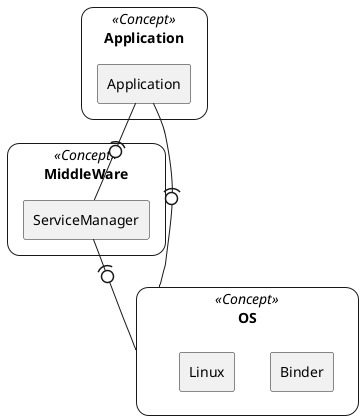 @startuml
skinparam rectangle {
        roundCorner<<Concept>> 25
}

rectangle "Application" <<Concept>> as Application1 {
        rectangle "Application"
}
rectangle "MiddleWare" <<Concept>> as ServiceManager1 {
        rectangle "ServiceManager"
}
rectangle "OS" <<Concept>> as OS {
        rectangle "Binder"
            rectangle "Linux"
}
Application -(0- ServiceManager
Application -(0- OS
ServiceManager -(0- OS
@enduml
